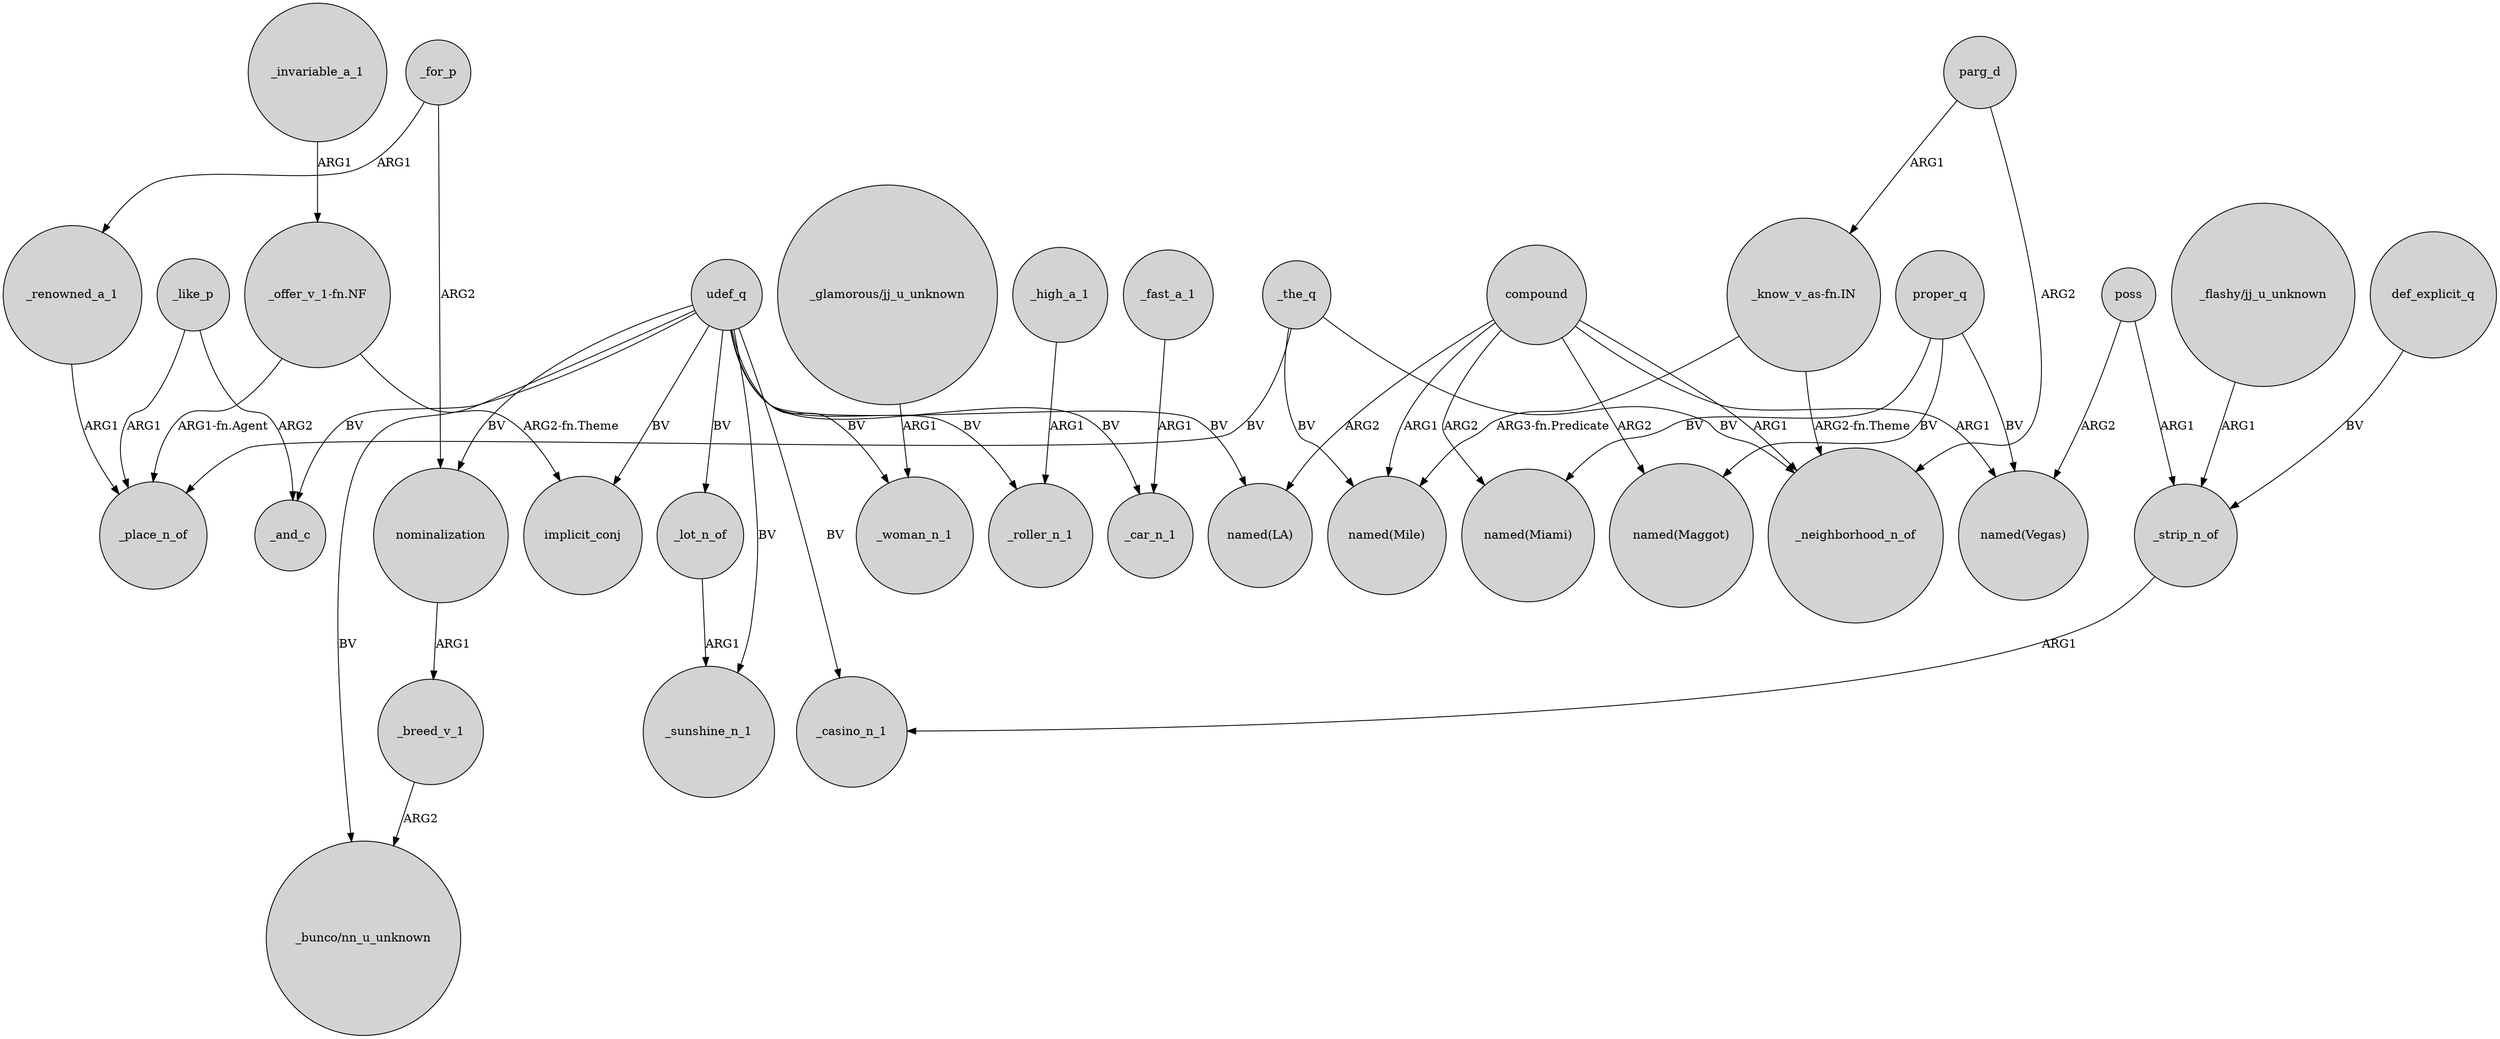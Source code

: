 digraph {
	node [shape=circle style=filled]
	_the_q -> _place_n_of [label=BV]
	compound -> "named(Miami)" [label=ARG2]
	poss -> "named(Vegas)" [label=ARG2]
	_like_p -> _place_n_of [label=ARG1]
	compound -> "named(Maggot)" [label=ARG2]
	nominalization -> _breed_v_1 [label=ARG1]
	udef_q -> _woman_n_1 [label=BV]
	compound -> "named(LA)" [label=ARG2]
	udef_q -> _casino_n_1 [label=BV]
	_the_q -> "named(Mile)" [label=BV]
	_fast_a_1 -> _car_n_1 [label=ARG1]
	compound -> "named(Vegas)" [label=ARG1]
	_the_q -> _neighborhood_n_of [label=BV]
	udef_q -> "_bunco/nn_u_unknown" [label=BV]
	"_offer_v_1-fn.NF" -> _place_n_of [label="ARG1-fn.Agent"]
	udef_q -> _lot_n_of [label=BV]
	"_offer_v_1-fn.NF" -> implicit_conj [label="ARG2-fn.Theme"]
	_for_p -> nominalization [label=ARG2]
	"_know_v_as-fn.IN" -> "named(Mile)" [label="ARG3-fn.Predicate"]
	udef_q -> _roller_n_1 [label=BV]
	parg_d -> "_know_v_as-fn.IN" [label=ARG1]
	proper_q -> "named(Vegas)" [label=BV]
	"_know_v_as-fn.IN" -> _neighborhood_n_of [label="ARG2-fn.Theme"]
	compound -> _neighborhood_n_of [label=ARG1]
	proper_q -> "named(Miami)" [label=BV]
	udef_q -> implicit_conj [label=BV]
	_for_p -> _renowned_a_1 [label=ARG1]
	_renowned_a_1 -> _place_n_of [label=ARG1]
	poss -> _strip_n_of [label=ARG1]
	_lot_n_of -> _sunshine_n_1 [label=ARG1]
	parg_d -> _neighborhood_n_of [label=ARG2]
	compound -> "named(Mile)" [label=ARG1]
	"_glamorous/jj_u_unknown" -> _woman_n_1 [label=ARG1]
	udef_q -> nominalization [label=BV]
	udef_q -> "named(LA)" [label=BV]
	"_flashy/jj_u_unknown" -> _strip_n_of [label=ARG1]
	_strip_n_of -> _casino_n_1 [label=ARG1]
	_high_a_1 -> _roller_n_1 [label=ARG1]
	def_explicit_q -> _strip_n_of [label=BV]
	_invariable_a_1 -> "_offer_v_1-fn.NF" [label=ARG1]
	udef_q -> _car_n_1 [label=BV]
	udef_q -> _sunshine_n_1 [label=BV]
	udef_q -> _and_c [label=BV]
	proper_q -> "named(Maggot)" [label=BV]
	_breed_v_1 -> "_bunco/nn_u_unknown" [label=ARG2]
	_like_p -> _and_c [label=ARG2]
}

